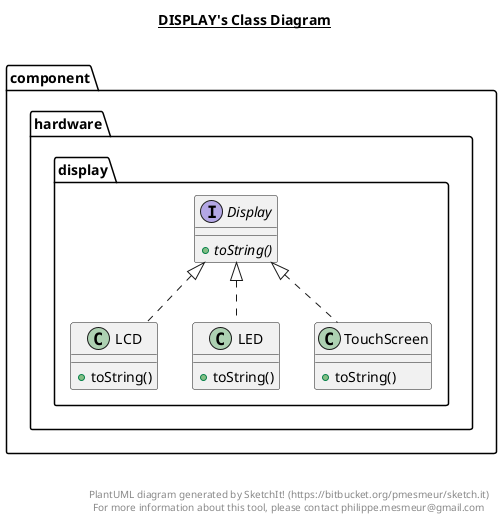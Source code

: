 @startuml

title __DISPLAY's Class Diagram__\n

  namespace component.hardware.display {
    interface component.hardware.display.Display {
        {abstract} + toString()
    }
  }
  

  namespace component.hardware.display {
    class component.hardware.display.LCD {
        + toString()
    }
  }
  

  namespace component.hardware.display {
    class component.hardware.display.LED {
        + toString()
    }
  }
  

  namespace component.hardware.display {
    class component.hardware.display.TouchScreen {
        + toString()
    }
  }
  

  component.hardware.display.LCD .up.|> component.hardware.display.Display
  component.hardware.display.LED .up.|> component.hardware.display.Display
  component.hardware.display.TouchScreen .up.|> component.hardware.display.Display


right footer


PlantUML diagram generated by SketchIt! (https://bitbucket.org/pmesmeur/sketch.it)
For more information about this tool, please contact philippe.mesmeur@gmail.com
endfooter

@enduml
